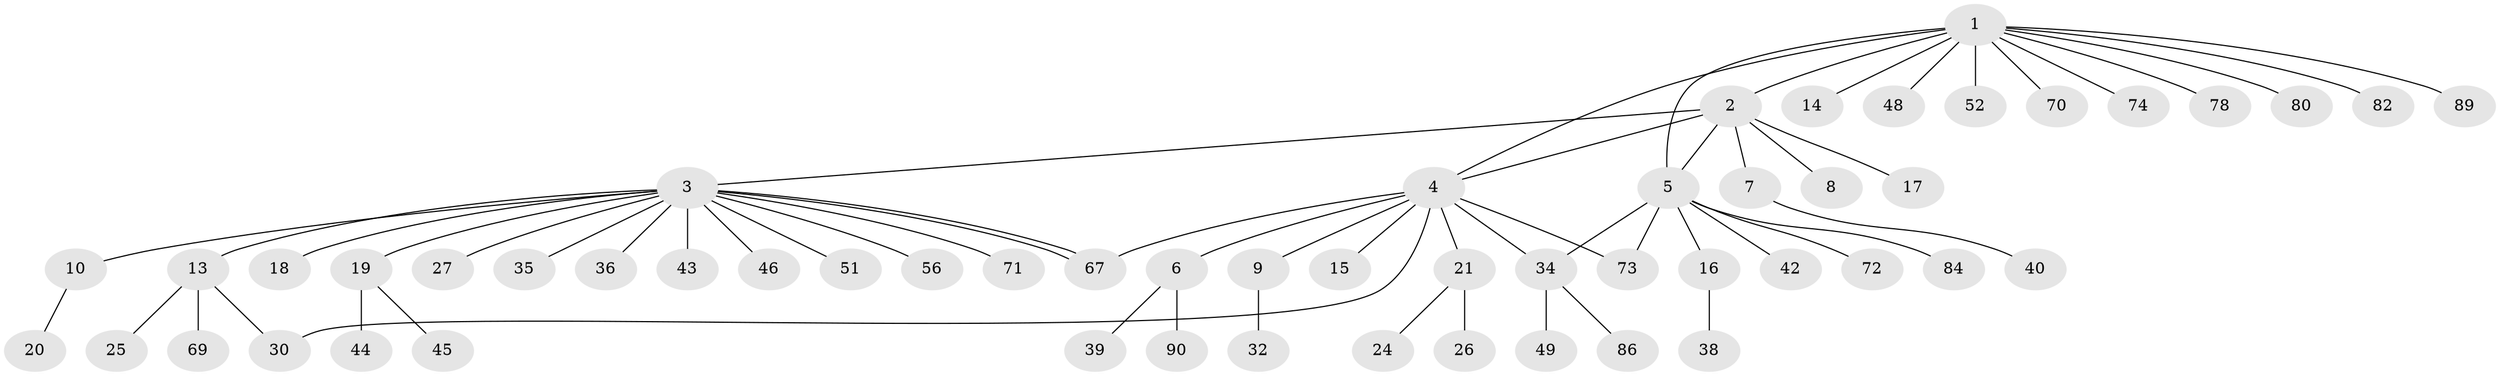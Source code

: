 // original degree distribution, {13: 0.010869565217391304, 9: 0.010869565217391304, 15: 0.010869565217391304, 10: 0.010869565217391304, 7: 0.010869565217391304, 3: 0.11956521739130435, 2: 0.14130434782608695, 1: 0.6195652173913043, 5: 0.043478260869565216, 4: 0.021739130434782608}
// Generated by graph-tools (version 1.1) at 2025/18/03/04/25 18:18:05]
// undirected, 55 vertices, 61 edges
graph export_dot {
graph [start="1"]
  node [color=gray90,style=filled];
  1;
  2 [super="+11+58"];
  3;
  4;
  5 [super="+31+12"];
  6;
  7;
  8;
  9 [super="+50+91+83+29"];
  10;
  13 [super="+37+62"];
  14 [super="+64"];
  15;
  16;
  17;
  18 [super="+47+79"];
  19 [super="+23"];
  20;
  21;
  24;
  25;
  26;
  27;
  30 [super="+54+87"];
  32 [super="+75"];
  34 [super="+41+57+76+77"];
  35;
  36;
  38;
  39;
  40 [super="+65"];
  42;
  43;
  44;
  45 [super="+66"];
  46;
  48;
  49 [super="+60"];
  51;
  52;
  56;
  67 [super="+68"];
  69;
  70;
  71;
  72;
  73;
  74;
  78;
  80;
  82;
  84 [super="+88"];
  86;
  89;
  90;
  1 -- 2;
  1 -- 4;
  1 -- 14;
  1 -- 48;
  1 -- 52;
  1 -- 70;
  1 -- 74;
  1 -- 78;
  1 -- 80;
  1 -- 82;
  1 -- 89;
  1 -- 5 [weight=2];
  2 -- 3;
  2 -- 4;
  2 -- 5;
  2 -- 7;
  2 -- 8;
  2 -- 17;
  3 -- 10;
  3 -- 13;
  3 -- 18;
  3 -- 19;
  3 -- 27;
  3 -- 35;
  3 -- 36;
  3 -- 43;
  3 -- 46;
  3 -- 51;
  3 -- 56;
  3 -- 67;
  3 -- 67;
  3 -- 71;
  4 -- 6;
  4 -- 9;
  4 -- 15;
  4 -- 21;
  4 -- 30;
  4 -- 34;
  4 -- 67;
  4 -- 73;
  5 -- 42;
  5 -- 73;
  5 -- 84;
  5 -- 34;
  5 -- 72;
  5 -- 16;
  6 -- 39;
  6 -- 90;
  7 -- 40;
  9 -- 32;
  10 -- 20;
  13 -- 25;
  13 -- 69;
  13 -- 30;
  16 -- 38;
  19 -- 44;
  19 -- 45;
  21 -- 24;
  21 -- 26;
  34 -- 49;
  34 -- 86;
}
